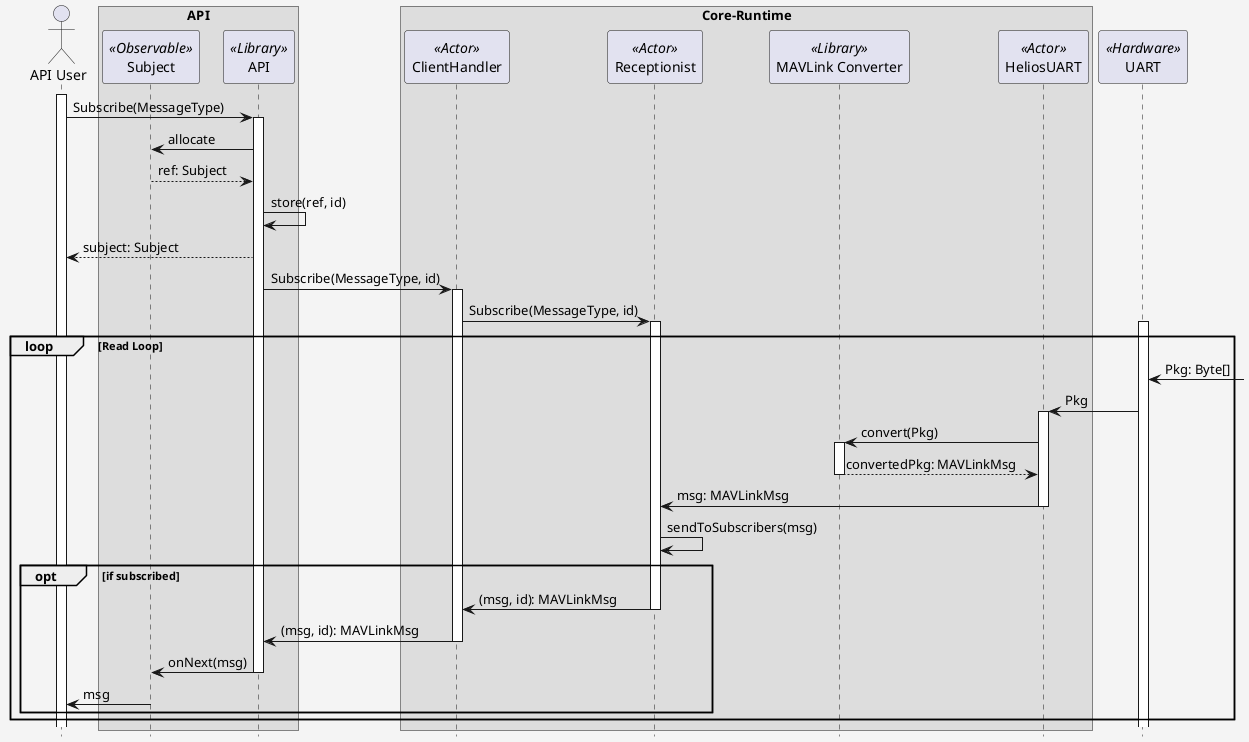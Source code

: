 @startuml
'skin BlueModern
skinparam backgroundColor #F4F4F4
hide footbox

actor "API User" as U

box "API"
participant "Subject" as O <<Observable>>
participant "API" as A <<Library>>
end box

box "Core-Runtime"
    participant ClientHandler as CH <<Actor>>
    participant Receptionist as R <<Actor>>
    participant "MAVLink Converter" as MLC <<Library>>
    participant HeliosUART as HU <<Actor>>
end box

participant UART <<Hardware>>

activate U
U -> A: Subscribe(MessageType)
activate A
A -> O: allocate
O --> A: ref: Subject
A -> A: store(ref, id)

A --> U: subject: Subject
A -> CH: Subscribe(MessageType, id)
activate CH
CH -> R: Subscribe(MessageType, id)
activate R

loop Read Loop
activate UART
UART <-]: Pkg: Byte[]
UART -> HU:  Pkg
activate HU
HU -> MLC: convert(Pkg)
activate MLC
HU <-- MLC: convertedPkg: MAVLinkMsg
deactivate MLC
HU -> R: msg: MAVLinkMsg
deactivate HU
R -> R: sendToSubscribers(msg)
opt if subscribed
R -> CH: (msg, id): MAVLinkMsg
deactivate R
CH -> A: (msg, id): MAVLinkMsg
deactivate CH
A -> O: onNext(msg)
deactivate A
O -> U: msg

end opt
end loop

@enduml